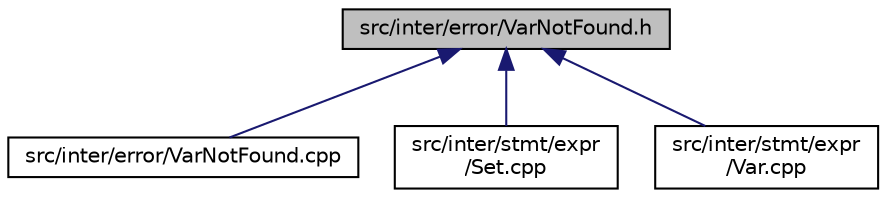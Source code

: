 digraph "src/inter/error/VarNotFound.h"
{
  edge [fontname="Helvetica",fontsize="10",labelfontname="Helvetica",labelfontsize="10"];
  node [fontname="Helvetica",fontsize="10",shape=record];
  Node3 [label="src/inter/error/VarNotFound.h",height=0.2,width=0.4,color="black", fillcolor="grey75", style="filled", fontcolor="black"];
  Node3 -> Node4 [dir="back",color="midnightblue",fontsize="10",style="solid"];
  Node4 [label="src/inter/error/VarNotFound.cpp",height=0.2,width=0.4,color="black", fillcolor="white", style="filled",URL="$_var_not_found_8cpp.html"];
  Node3 -> Node5 [dir="back",color="midnightblue",fontsize="10",style="solid"];
  Node5 [label="src/inter/stmt/expr\l/Set.cpp",height=0.2,width=0.4,color="black", fillcolor="white", style="filled",URL="$_set_8cpp.html"];
  Node3 -> Node6 [dir="back",color="midnightblue",fontsize="10",style="solid"];
  Node6 [label="src/inter/stmt/expr\l/Var.cpp",height=0.2,width=0.4,color="black", fillcolor="white", style="filled",URL="$_var_8cpp.html"];
}
